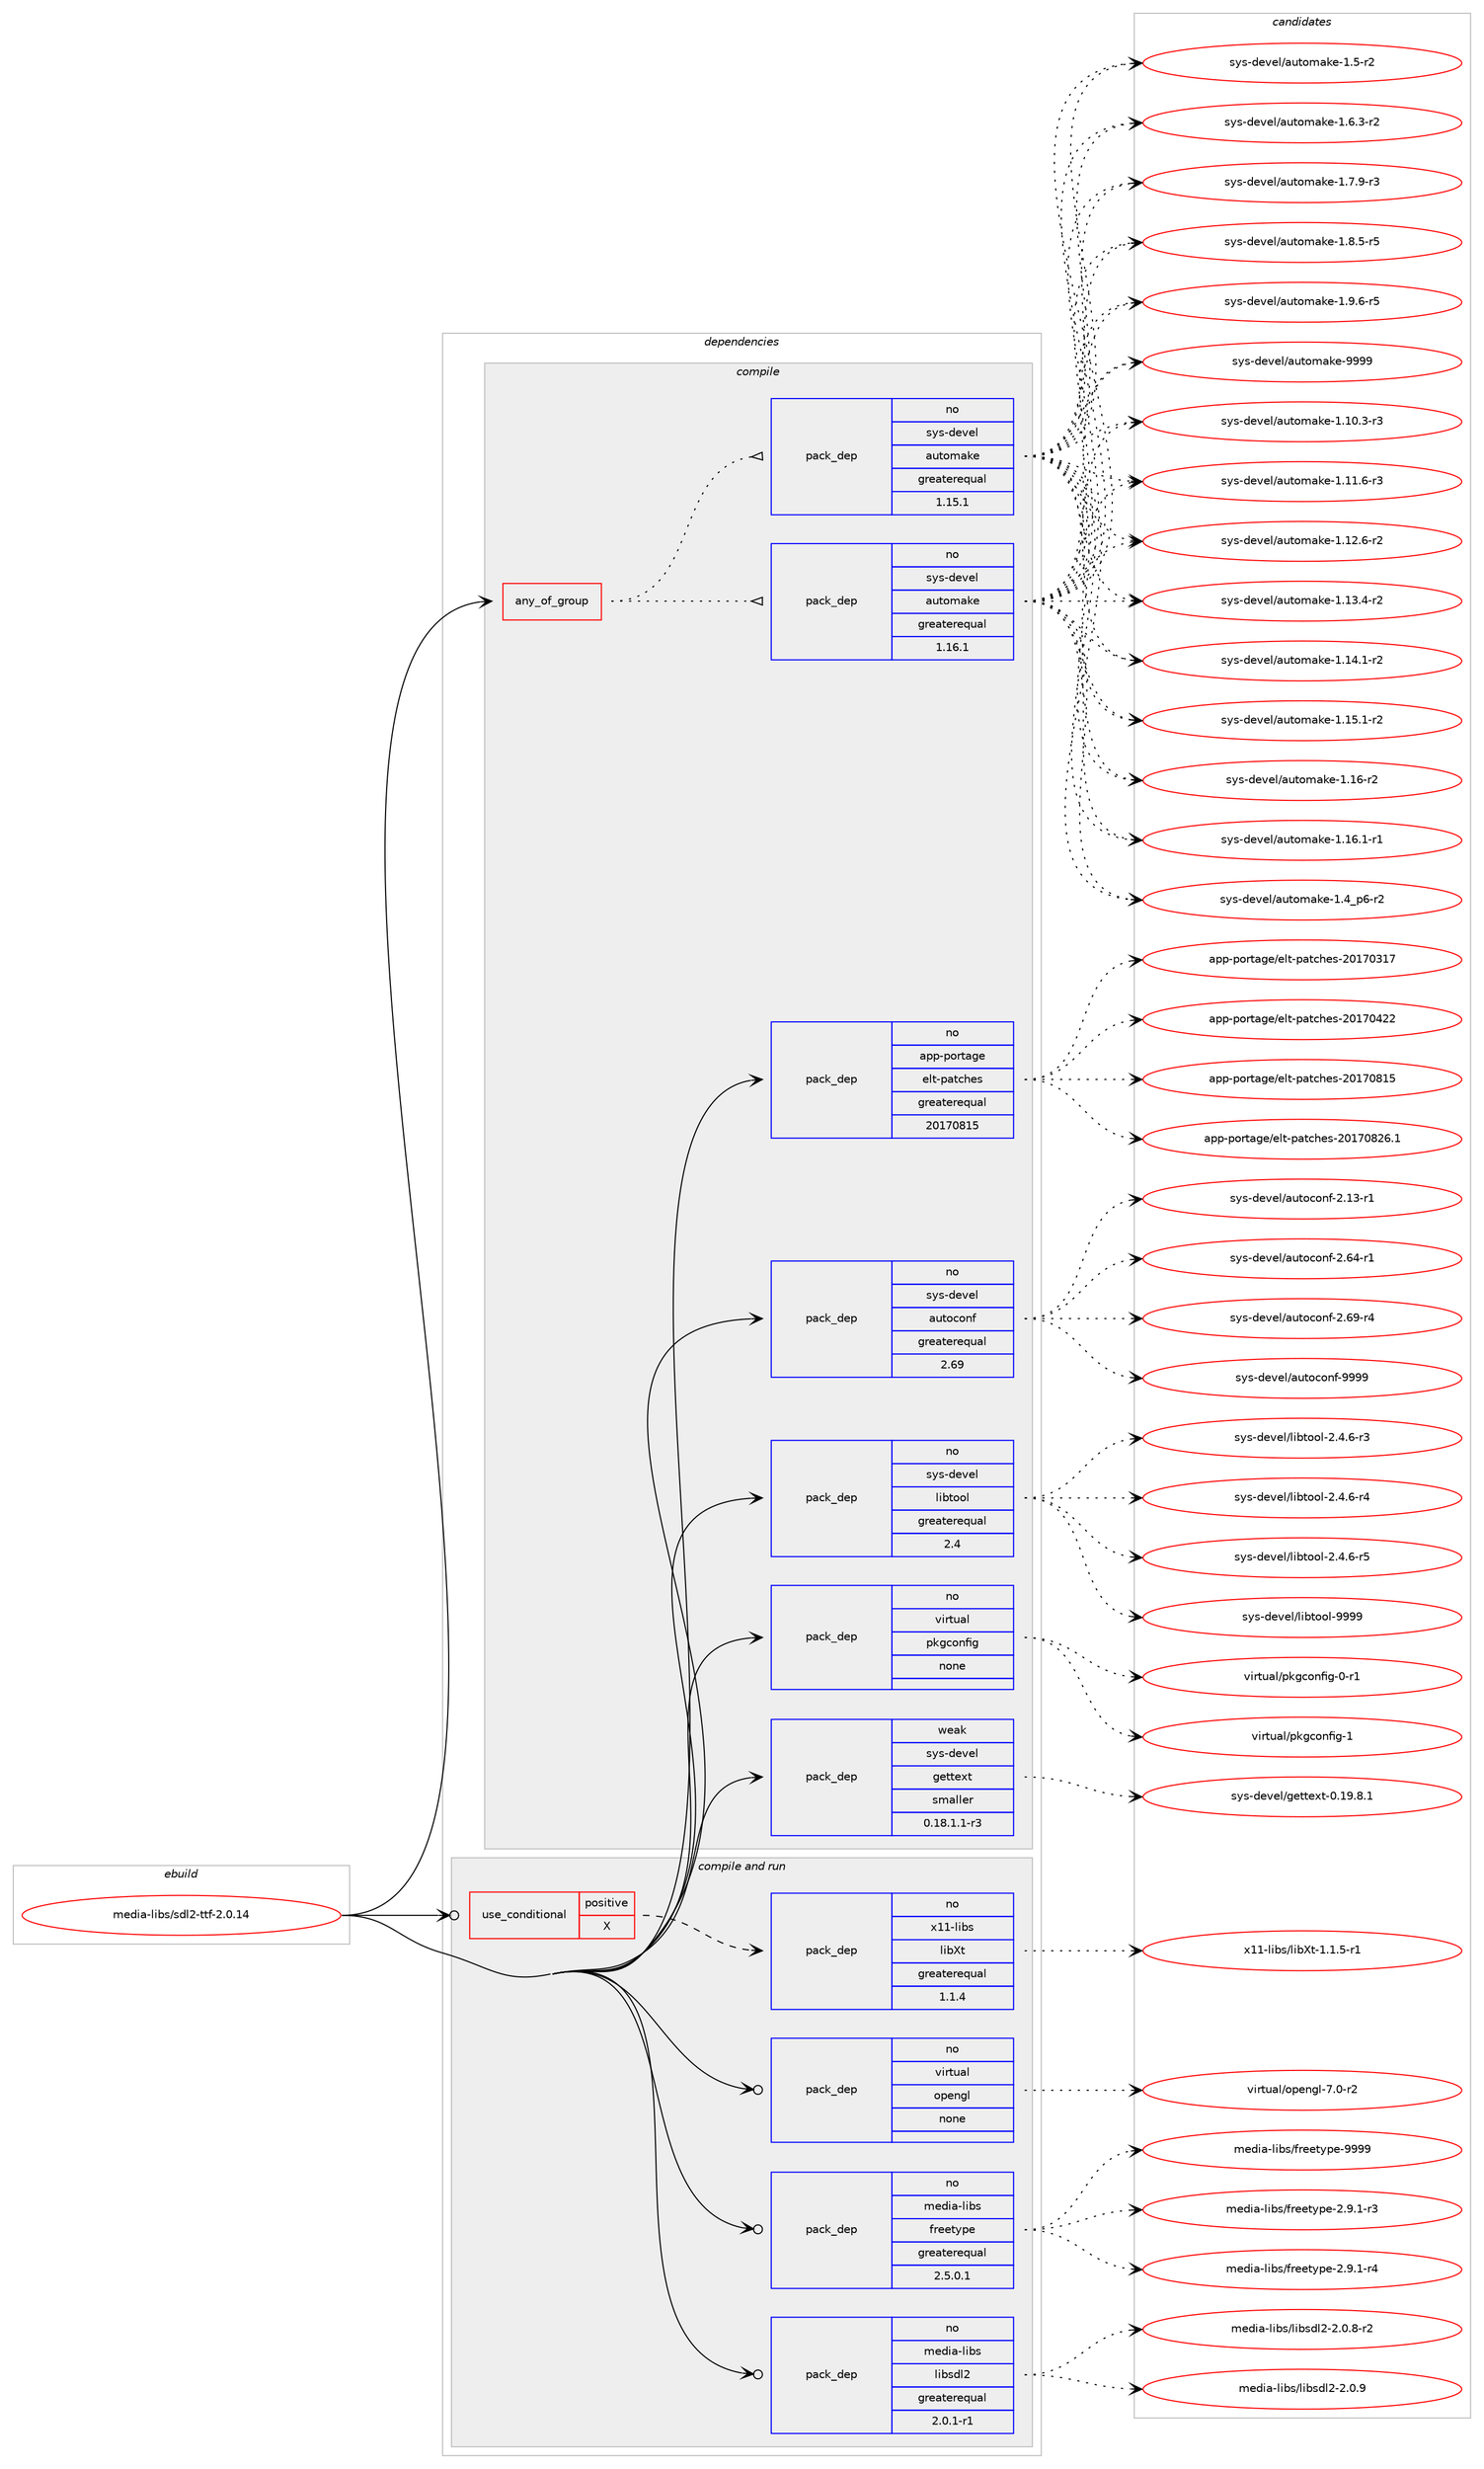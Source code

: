 digraph prolog {

# *************
# Graph options
# *************

newrank=true;
concentrate=true;
compound=true;
graph [rankdir=LR,fontname=Helvetica,fontsize=10,ranksep=1.5];#, ranksep=2.5, nodesep=0.2];
edge  [arrowhead=vee];
node  [fontname=Helvetica,fontsize=10];

# **********
# The ebuild
# **********

subgraph cluster_leftcol {
color=gray;
rank=same;
label=<<i>ebuild</i>>;
id [label="media-libs/sdl2-ttf-2.0.14", color=red, width=4, href="../media-libs/sdl2-ttf-2.0.14.svg"];
}

# ****************
# The dependencies
# ****************

subgraph cluster_midcol {
color=gray;
label=<<i>dependencies</i>>;
subgraph cluster_compile {
fillcolor="#eeeeee";
style=filled;
label=<<i>compile</i>>;
subgraph any25316 {
dependency1618184 [label=<<TABLE BORDER="0" CELLBORDER="1" CELLSPACING="0" CELLPADDING="4"><TR><TD CELLPADDING="10">any_of_group</TD></TR></TABLE>>, shape=none, color=red];subgraph pack1156221 {
dependency1618185 [label=<<TABLE BORDER="0" CELLBORDER="1" CELLSPACING="0" CELLPADDING="4" WIDTH="220"><TR><TD ROWSPAN="6" CELLPADDING="30">pack_dep</TD></TR><TR><TD WIDTH="110">no</TD></TR><TR><TD>sys-devel</TD></TR><TR><TD>automake</TD></TR><TR><TD>greaterequal</TD></TR><TR><TD>1.16.1</TD></TR></TABLE>>, shape=none, color=blue];
}
dependency1618184:e -> dependency1618185:w [weight=20,style="dotted",arrowhead="oinv"];
subgraph pack1156222 {
dependency1618186 [label=<<TABLE BORDER="0" CELLBORDER="1" CELLSPACING="0" CELLPADDING="4" WIDTH="220"><TR><TD ROWSPAN="6" CELLPADDING="30">pack_dep</TD></TR><TR><TD WIDTH="110">no</TD></TR><TR><TD>sys-devel</TD></TR><TR><TD>automake</TD></TR><TR><TD>greaterequal</TD></TR><TR><TD>1.15.1</TD></TR></TABLE>>, shape=none, color=blue];
}
dependency1618184:e -> dependency1618186:w [weight=20,style="dotted",arrowhead="oinv"];
}
id:e -> dependency1618184:w [weight=20,style="solid",arrowhead="vee"];
subgraph pack1156223 {
dependency1618187 [label=<<TABLE BORDER="0" CELLBORDER="1" CELLSPACING="0" CELLPADDING="4" WIDTH="220"><TR><TD ROWSPAN="6" CELLPADDING="30">pack_dep</TD></TR><TR><TD WIDTH="110">no</TD></TR><TR><TD>app-portage</TD></TR><TR><TD>elt-patches</TD></TR><TR><TD>greaterequal</TD></TR><TR><TD>20170815</TD></TR></TABLE>>, shape=none, color=blue];
}
id:e -> dependency1618187:w [weight=20,style="solid",arrowhead="vee"];
subgraph pack1156224 {
dependency1618188 [label=<<TABLE BORDER="0" CELLBORDER="1" CELLSPACING="0" CELLPADDING="4" WIDTH="220"><TR><TD ROWSPAN="6" CELLPADDING="30">pack_dep</TD></TR><TR><TD WIDTH="110">no</TD></TR><TR><TD>sys-devel</TD></TR><TR><TD>autoconf</TD></TR><TR><TD>greaterequal</TD></TR><TR><TD>2.69</TD></TR></TABLE>>, shape=none, color=blue];
}
id:e -> dependency1618188:w [weight=20,style="solid",arrowhead="vee"];
subgraph pack1156225 {
dependency1618189 [label=<<TABLE BORDER="0" CELLBORDER="1" CELLSPACING="0" CELLPADDING="4" WIDTH="220"><TR><TD ROWSPAN="6" CELLPADDING="30">pack_dep</TD></TR><TR><TD WIDTH="110">no</TD></TR><TR><TD>sys-devel</TD></TR><TR><TD>libtool</TD></TR><TR><TD>greaterequal</TD></TR><TR><TD>2.4</TD></TR></TABLE>>, shape=none, color=blue];
}
id:e -> dependency1618189:w [weight=20,style="solid",arrowhead="vee"];
subgraph pack1156226 {
dependency1618190 [label=<<TABLE BORDER="0" CELLBORDER="1" CELLSPACING="0" CELLPADDING="4" WIDTH="220"><TR><TD ROWSPAN="6" CELLPADDING="30">pack_dep</TD></TR><TR><TD WIDTH="110">no</TD></TR><TR><TD>virtual</TD></TR><TR><TD>pkgconfig</TD></TR><TR><TD>none</TD></TR><TR><TD></TD></TR></TABLE>>, shape=none, color=blue];
}
id:e -> dependency1618190:w [weight=20,style="solid",arrowhead="vee"];
subgraph pack1156227 {
dependency1618191 [label=<<TABLE BORDER="0" CELLBORDER="1" CELLSPACING="0" CELLPADDING="4" WIDTH="220"><TR><TD ROWSPAN="6" CELLPADDING="30">pack_dep</TD></TR><TR><TD WIDTH="110">weak</TD></TR><TR><TD>sys-devel</TD></TR><TR><TD>gettext</TD></TR><TR><TD>smaller</TD></TR><TR><TD>0.18.1.1-r3</TD></TR></TABLE>>, shape=none, color=blue];
}
id:e -> dependency1618191:w [weight=20,style="solid",arrowhead="vee"];
}
subgraph cluster_compileandrun {
fillcolor="#eeeeee";
style=filled;
label=<<i>compile and run</i>>;
subgraph cond435899 {
dependency1618192 [label=<<TABLE BORDER="0" CELLBORDER="1" CELLSPACING="0" CELLPADDING="4"><TR><TD ROWSPAN="3" CELLPADDING="10">use_conditional</TD></TR><TR><TD>positive</TD></TR><TR><TD>X</TD></TR></TABLE>>, shape=none, color=red];
subgraph pack1156228 {
dependency1618193 [label=<<TABLE BORDER="0" CELLBORDER="1" CELLSPACING="0" CELLPADDING="4" WIDTH="220"><TR><TD ROWSPAN="6" CELLPADDING="30">pack_dep</TD></TR><TR><TD WIDTH="110">no</TD></TR><TR><TD>x11-libs</TD></TR><TR><TD>libXt</TD></TR><TR><TD>greaterequal</TD></TR><TR><TD>1.1.4</TD></TR></TABLE>>, shape=none, color=blue];
}
dependency1618192:e -> dependency1618193:w [weight=20,style="dashed",arrowhead="vee"];
}
id:e -> dependency1618192:w [weight=20,style="solid",arrowhead="odotvee"];
subgraph pack1156229 {
dependency1618194 [label=<<TABLE BORDER="0" CELLBORDER="1" CELLSPACING="0" CELLPADDING="4" WIDTH="220"><TR><TD ROWSPAN="6" CELLPADDING="30">pack_dep</TD></TR><TR><TD WIDTH="110">no</TD></TR><TR><TD>media-libs</TD></TR><TR><TD>freetype</TD></TR><TR><TD>greaterequal</TD></TR><TR><TD>2.5.0.1</TD></TR></TABLE>>, shape=none, color=blue];
}
id:e -> dependency1618194:w [weight=20,style="solid",arrowhead="odotvee"];
subgraph pack1156230 {
dependency1618195 [label=<<TABLE BORDER="0" CELLBORDER="1" CELLSPACING="0" CELLPADDING="4" WIDTH="220"><TR><TD ROWSPAN="6" CELLPADDING="30">pack_dep</TD></TR><TR><TD WIDTH="110">no</TD></TR><TR><TD>media-libs</TD></TR><TR><TD>libsdl2</TD></TR><TR><TD>greaterequal</TD></TR><TR><TD>2.0.1-r1</TD></TR></TABLE>>, shape=none, color=blue];
}
id:e -> dependency1618195:w [weight=20,style="solid",arrowhead="odotvee"];
subgraph pack1156231 {
dependency1618196 [label=<<TABLE BORDER="0" CELLBORDER="1" CELLSPACING="0" CELLPADDING="4" WIDTH="220"><TR><TD ROWSPAN="6" CELLPADDING="30">pack_dep</TD></TR><TR><TD WIDTH="110">no</TD></TR><TR><TD>virtual</TD></TR><TR><TD>opengl</TD></TR><TR><TD>none</TD></TR><TR><TD></TD></TR></TABLE>>, shape=none, color=blue];
}
id:e -> dependency1618196:w [weight=20,style="solid",arrowhead="odotvee"];
}
subgraph cluster_run {
fillcolor="#eeeeee";
style=filled;
label=<<i>run</i>>;
}
}

# **************
# The candidates
# **************

subgraph cluster_choices {
rank=same;
color=gray;
label=<<i>candidates</i>>;

subgraph choice1156221 {
color=black;
nodesep=1;
choice11512111545100101118101108479711711611110997107101454946494846514511451 [label="sys-devel/automake-1.10.3-r3", color=red, width=4,href="../sys-devel/automake-1.10.3-r3.svg"];
choice11512111545100101118101108479711711611110997107101454946494946544511451 [label="sys-devel/automake-1.11.6-r3", color=red, width=4,href="../sys-devel/automake-1.11.6-r3.svg"];
choice11512111545100101118101108479711711611110997107101454946495046544511450 [label="sys-devel/automake-1.12.6-r2", color=red, width=4,href="../sys-devel/automake-1.12.6-r2.svg"];
choice11512111545100101118101108479711711611110997107101454946495146524511450 [label="sys-devel/automake-1.13.4-r2", color=red, width=4,href="../sys-devel/automake-1.13.4-r2.svg"];
choice11512111545100101118101108479711711611110997107101454946495246494511450 [label="sys-devel/automake-1.14.1-r2", color=red, width=4,href="../sys-devel/automake-1.14.1-r2.svg"];
choice11512111545100101118101108479711711611110997107101454946495346494511450 [label="sys-devel/automake-1.15.1-r2", color=red, width=4,href="../sys-devel/automake-1.15.1-r2.svg"];
choice1151211154510010111810110847971171161111099710710145494649544511450 [label="sys-devel/automake-1.16-r2", color=red, width=4,href="../sys-devel/automake-1.16-r2.svg"];
choice11512111545100101118101108479711711611110997107101454946495446494511449 [label="sys-devel/automake-1.16.1-r1", color=red, width=4,href="../sys-devel/automake-1.16.1-r1.svg"];
choice115121115451001011181011084797117116111109971071014549465295112544511450 [label="sys-devel/automake-1.4_p6-r2", color=red, width=4,href="../sys-devel/automake-1.4_p6-r2.svg"];
choice11512111545100101118101108479711711611110997107101454946534511450 [label="sys-devel/automake-1.5-r2", color=red, width=4,href="../sys-devel/automake-1.5-r2.svg"];
choice115121115451001011181011084797117116111109971071014549465446514511450 [label="sys-devel/automake-1.6.3-r2", color=red, width=4,href="../sys-devel/automake-1.6.3-r2.svg"];
choice115121115451001011181011084797117116111109971071014549465546574511451 [label="sys-devel/automake-1.7.9-r3", color=red, width=4,href="../sys-devel/automake-1.7.9-r3.svg"];
choice115121115451001011181011084797117116111109971071014549465646534511453 [label="sys-devel/automake-1.8.5-r5", color=red, width=4,href="../sys-devel/automake-1.8.5-r5.svg"];
choice115121115451001011181011084797117116111109971071014549465746544511453 [label="sys-devel/automake-1.9.6-r5", color=red, width=4,href="../sys-devel/automake-1.9.6-r5.svg"];
choice115121115451001011181011084797117116111109971071014557575757 [label="sys-devel/automake-9999", color=red, width=4,href="../sys-devel/automake-9999.svg"];
dependency1618185:e -> choice11512111545100101118101108479711711611110997107101454946494846514511451:w [style=dotted,weight="100"];
dependency1618185:e -> choice11512111545100101118101108479711711611110997107101454946494946544511451:w [style=dotted,weight="100"];
dependency1618185:e -> choice11512111545100101118101108479711711611110997107101454946495046544511450:w [style=dotted,weight="100"];
dependency1618185:e -> choice11512111545100101118101108479711711611110997107101454946495146524511450:w [style=dotted,weight="100"];
dependency1618185:e -> choice11512111545100101118101108479711711611110997107101454946495246494511450:w [style=dotted,weight="100"];
dependency1618185:e -> choice11512111545100101118101108479711711611110997107101454946495346494511450:w [style=dotted,weight="100"];
dependency1618185:e -> choice1151211154510010111810110847971171161111099710710145494649544511450:w [style=dotted,weight="100"];
dependency1618185:e -> choice11512111545100101118101108479711711611110997107101454946495446494511449:w [style=dotted,weight="100"];
dependency1618185:e -> choice115121115451001011181011084797117116111109971071014549465295112544511450:w [style=dotted,weight="100"];
dependency1618185:e -> choice11512111545100101118101108479711711611110997107101454946534511450:w [style=dotted,weight="100"];
dependency1618185:e -> choice115121115451001011181011084797117116111109971071014549465446514511450:w [style=dotted,weight="100"];
dependency1618185:e -> choice115121115451001011181011084797117116111109971071014549465546574511451:w [style=dotted,weight="100"];
dependency1618185:e -> choice115121115451001011181011084797117116111109971071014549465646534511453:w [style=dotted,weight="100"];
dependency1618185:e -> choice115121115451001011181011084797117116111109971071014549465746544511453:w [style=dotted,weight="100"];
dependency1618185:e -> choice115121115451001011181011084797117116111109971071014557575757:w [style=dotted,weight="100"];
}
subgraph choice1156222 {
color=black;
nodesep=1;
choice11512111545100101118101108479711711611110997107101454946494846514511451 [label="sys-devel/automake-1.10.3-r3", color=red, width=4,href="../sys-devel/automake-1.10.3-r3.svg"];
choice11512111545100101118101108479711711611110997107101454946494946544511451 [label="sys-devel/automake-1.11.6-r3", color=red, width=4,href="../sys-devel/automake-1.11.6-r3.svg"];
choice11512111545100101118101108479711711611110997107101454946495046544511450 [label="sys-devel/automake-1.12.6-r2", color=red, width=4,href="../sys-devel/automake-1.12.6-r2.svg"];
choice11512111545100101118101108479711711611110997107101454946495146524511450 [label="sys-devel/automake-1.13.4-r2", color=red, width=4,href="../sys-devel/automake-1.13.4-r2.svg"];
choice11512111545100101118101108479711711611110997107101454946495246494511450 [label="sys-devel/automake-1.14.1-r2", color=red, width=4,href="../sys-devel/automake-1.14.1-r2.svg"];
choice11512111545100101118101108479711711611110997107101454946495346494511450 [label="sys-devel/automake-1.15.1-r2", color=red, width=4,href="../sys-devel/automake-1.15.1-r2.svg"];
choice1151211154510010111810110847971171161111099710710145494649544511450 [label="sys-devel/automake-1.16-r2", color=red, width=4,href="../sys-devel/automake-1.16-r2.svg"];
choice11512111545100101118101108479711711611110997107101454946495446494511449 [label="sys-devel/automake-1.16.1-r1", color=red, width=4,href="../sys-devel/automake-1.16.1-r1.svg"];
choice115121115451001011181011084797117116111109971071014549465295112544511450 [label="sys-devel/automake-1.4_p6-r2", color=red, width=4,href="../sys-devel/automake-1.4_p6-r2.svg"];
choice11512111545100101118101108479711711611110997107101454946534511450 [label="sys-devel/automake-1.5-r2", color=red, width=4,href="../sys-devel/automake-1.5-r2.svg"];
choice115121115451001011181011084797117116111109971071014549465446514511450 [label="sys-devel/automake-1.6.3-r2", color=red, width=4,href="../sys-devel/automake-1.6.3-r2.svg"];
choice115121115451001011181011084797117116111109971071014549465546574511451 [label="sys-devel/automake-1.7.9-r3", color=red, width=4,href="../sys-devel/automake-1.7.9-r3.svg"];
choice115121115451001011181011084797117116111109971071014549465646534511453 [label="sys-devel/automake-1.8.5-r5", color=red, width=4,href="../sys-devel/automake-1.8.5-r5.svg"];
choice115121115451001011181011084797117116111109971071014549465746544511453 [label="sys-devel/automake-1.9.6-r5", color=red, width=4,href="../sys-devel/automake-1.9.6-r5.svg"];
choice115121115451001011181011084797117116111109971071014557575757 [label="sys-devel/automake-9999", color=red, width=4,href="../sys-devel/automake-9999.svg"];
dependency1618186:e -> choice11512111545100101118101108479711711611110997107101454946494846514511451:w [style=dotted,weight="100"];
dependency1618186:e -> choice11512111545100101118101108479711711611110997107101454946494946544511451:w [style=dotted,weight="100"];
dependency1618186:e -> choice11512111545100101118101108479711711611110997107101454946495046544511450:w [style=dotted,weight="100"];
dependency1618186:e -> choice11512111545100101118101108479711711611110997107101454946495146524511450:w [style=dotted,weight="100"];
dependency1618186:e -> choice11512111545100101118101108479711711611110997107101454946495246494511450:w [style=dotted,weight="100"];
dependency1618186:e -> choice11512111545100101118101108479711711611110997107101454946495346494511450:w [style=dotted,weight="100"];
dependency1618186:e -> choice1151211154510010111810110847971171161111099710710145494649544511450:w [style=dotted,weight="100"];
dependency1618186:e -> choice11512111545100101118101108479711711611110997107101454946495446494511449:w [style=dotted,weight="100"];
dependency1618186:e -> choice115121115451001011181011084797117116111109971071014549465295112544511450:w [style=dotted,weight="100"];
dependency1618186:e -> choice11512111545100101118101108479711711611110997107101454946534511450:w [style=dotted,weight="100"];
dependency1618186:e -> choice115121115451001011181011084797117116111109971071014549465446514511450:w [style=dotted,weight="100"];
dependency1618186:e -> choice115121115451001011181011084797117116111109971071014549465546574511451:w [style=dotted,weight="100"];
dependency1618186:e -> choice115121115451001011181011084797117116111109971071014549465646534511453:w [style=dotted,weight="100"];
dependency1618186:e -> choice115121115451001011181011084797117116111109971071014549465746544511453:w [style=dotted,weight="100"];
dependency1618186:e -> choice115121115451001011181011084797117116111109971071014557575757:w [style=dotted,weight="100"];
}
subgraph choice1156223 {
color=black;
nodesep=1;
choice97112112451121111141169710310147101108116451129711699104101115455048495548514955 [label="app-portage/elt-patches-20170317", color=red, width=4,href="../app-portage/elt-patches-20170317.svg"];
choice97112112451121111141169710310147101108116451129711699104101115455048495548525050 [label="app-portage/elt-patches-20170422", color=red, width=4,href="../app-portage/elt-patches-20170422.svg"];
choice97112112451121111141169710310147101108116451129711699104101115455048495548564953 [label="app-portage/elt-patches-20170815", color=red, width=4,href="../app-portage/elt-patches-20170815.svg"];
choice971121124511211111411697103101471011081164511297116991041011154550484955485650544649 [label="app-portage/elt-patches-20170826.1", color=red, width=4,href="../app-portage/elt-patches-20170826.1.svg"];
dependency1618187:e -> choice97112112451121111141169710310147101108116451129711699104101115455048495548514955:w [style=dotted,weight="100"];
dependency1618187:e -> choice97112112451121111141169710310147101108116451129711699104101115455048495548525050:w [style=dotted,weight="100"];
dependency1618187:e -> choice97112112451121111141169710310147101108116451129711699104101115455048495548564953:w [style=dotted,weight="100"];
dependency1618187:e -> choice971121124511211111411697103101471011081164511297116991041011154550484955485650544649:w [style=dotted,weight="100"];
}
subgraph choice1156224 {
color=black;
nodesep=1;
choice1151211154510010111810110847971171161119911111010245504649514511449 [label="sys-devel/autoconf-2.13-r1", color=red, width=4,href="../sys-devel/autoconf-2.13-r1.svg"];
choice1151211154510010111810110847971171161119911111010245504654524511449 [label="sys-devel/autoconf-2.64-r1", color=red, width=4,href="../sys-devel/autoconf-2.64-r1.svg"];
choice1151211154510010111810110847971171161119911111010245504654574511452 [label="sys-devel/autoconf-2.69-r4", color=red, width=4,href="../sys-devel/autoconf-2.69-r4.svg"];
choice115121115451001011181011084797117116111991111101024557575757 [label="sys-devel/autoconf-9999", color=red, width=4,href="../sys-devel/autoconf-9999.svg"];
dependency1618188:e -> choice1151211154510010111810110847971171161119911111010245504649514511449:w [style=dotted,weight="100"];
dependency1618188:e -> choice1151211154510010111810110847971171161119911111010245504654524511449:w [style=dotted,weight="100"];
dependency1618188:e -> choice1151211154510010111810110847971171161119911111010245504654574511452:w [style=dotted,weight="100"];
dependency1618188:e -> choice115121115451001011181011084797117116111991111101024557575757:w [style=dotted,weight="100"];
}
subgraph choice1156225 {
color=black;
nodesep=1;
choice1151211154510010111810110847108105981161111111084550465246544511451 [label="sys-devel/libtool-2.4.6-r3", color=red, width=4,href="../sys-devel/libtool-2.4.6-r3.svg"];
choice1151211154510010111810110847108105981161111111084550465246544511452 [label="sys-devel/libtool-2.4.6-r4", color=red, width=4,href="../sys-devel/libtool-2.4.6-r4.svg"];
choice1151211154510010111810110847108105981161111111084550465246544511453 [label="sys-devel/libtool-2.4.6-r5", color=red, width=4,href="../sys-devel/libtool-2.4.6-r5.svg"];
choice1151211154510010111810110847108105981161111111084557575757 [label="sys-devel/libtool-9999", color=red, width=4,href="../sys-devel/libtool-9999.svg"];
dependency1618189:e -> choice1151211154510010111810110847108105981161111111084550465246544511451:w [style=dotted,weight="100"];
dependency1618189:e -> choice1151211154510010111810110847108105981161111111084550465246544511452:w [style=dotted,weight="100"];
dependency1618189:e -> choice1151211154510010111810110847108105981161111111084550465246544511453:w [style=dotted,weight="100"];
dependency1618189:e -> choice1151211154510010111810110847108105981161111111084557575757:w [style=dotted,weight="100"];
}
subgraph choice1156226 {
color=black;
nodesep=1;
choice11810511411611797108471121071039911111010210510345484511449 [label="virtual/pkgconfig-0-r1", color=red, width=4,href="../virtual/pkgconfig-0-r1.svg"];
choice1181051141161179710847112107103991111101021051034549 [label="virtual/pkgconfig-1", color=red, width=4,href="../virtual/pkgconfig-1.svg"];
dependency1618190:e -> choice11810511411611797108471121071039911111010210510345484511449:w [style=dotted,weight="100"];
dependency1618190:e -> choice1181051141161179710847112107103991111101021051034549:w [style=dotted,weight="100"];
}
subgraph choice1156227 {
color=black;
nodesep=1;
choice1151211154510010111810110847103101116116101120116454846495746564649 [label="sys-devel/gettext-0.19.8.1", color=red, width=4,href="../sys-devel/gettext-0.19.8.1.svg"];
dependency1618191:e -> choice1151211154510010111810110847103101116116101120116454846495746564649:w [style=dotted,weight="100"];
}
subgraph choice1156228 {
color=black;
nodesep=1;
choice120494945108105981154710810598881164549464946534511449 [label="x11-libs/libXt-1.1.5-r1", color=red, width=4,href="../x11-libs/libXt-1.1.5-r1.svg"];
dependency1618193:e -> choice120494945108105981154710810598881164549464946534511449:w [style=dotted,weight="100"];
}
subgraph choice1156229 {
color=black;
nodesep=1;
choice109101100105974510810598115471021141011011161211121014550465746494511451 [label="media-libs/freetype-2.9.1-r3", color=red, width=4,href="../media-libs/freetype-2.9.1-r3.svg"];
choice109101100105974510810598115471021141011011161211121014550465746494511452 [label="media-libs/freetype-2.9.1-r4", color=red, width=4,href="../media-libs/freetype-2.9.1-r4.svg"];
choice109101100105974510810598115471021141011011161211121014557575757 [label="media-libs/freetype-9999", color=red, width=4,href="../media-libs/freetype-9999.svg"];
dependency1618194:e -> choice109101100105974510810598115471021141011011161211121014550465746494511451:w [style=dotted,weight="100"];
dependency1618194:e -> choice109101100105974510810598115471021141011011161211121014550465746494511452:w [style=dotted,weight="100"];
dependency1618194:e -> choice109101100105974510810598115471021141011011161211121014557575757:w [style=dotted,weight="100"];
}
subgraph choice1156230 {
color=black;
nodesep=1;
choice1091011001059745108105981154710810598115100108504550464846564511450 [label="media-libs/libsdl2-2.0.8-r2", color=red, width=4,href="../media-libs/libsdl2-2.0.8-r2.svg"];
choice109101100105974510810598115471081059811510010850455046484657 [label="media-libs/libsdl2-2.0.9", color=red, width=4,href="../media-libs/libsdl2-2.0.9.svg"];
dependency1618195:e -> choice1091011001059745108105981154710810598115100108504550464846564511450:w [style=dotted,weight="100"];
dependency1618195:e -> choice109101100105974510810598115471081059811510010850455046484657:w [style=dotted,weight="100"];
}
subgraph choice1156231 {
color=black;
nodesep=1;
choice1181051141161179710847111112101110103108455546484511450 [label="virtual/opengl-7.0-r2", color=red, width=4,href="../virtual/opengl-7.0-r2.svg"];
dependency1618196:e -> choice1181051141161179710847111112101110103108455546484511450:w [style=dotted,weight="100"];
}
}

}
